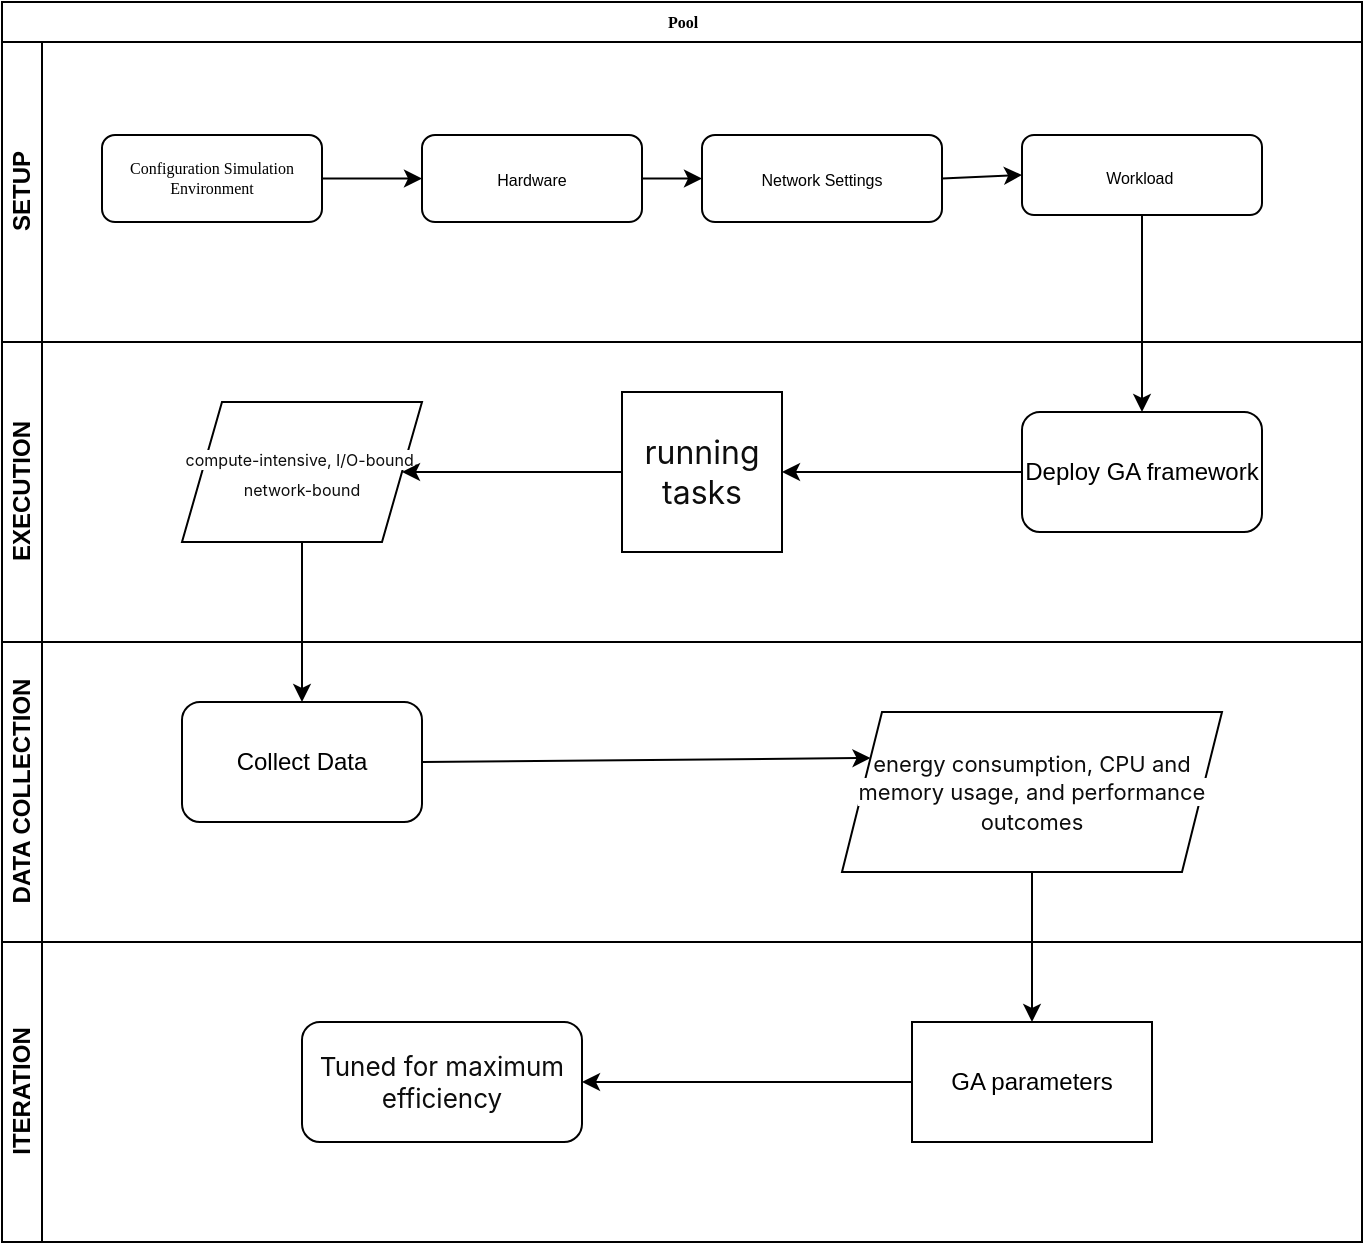 <mxfile version="24.4.9" type="github">
  <diagram name="Page-1" id="c7488fd3-1785-93aa-aadb-54a6760d102a">
    <mxGraphModel dx="906" dy="665" grid="1" gridSize="10" guides="1" tooltips="1" connect="1" arrows="1" fold="1" page="1" pageScale="1" pageWidth="1100" pageHeight="850" background="none" math="0" shadow="0">
      <root>
        <mxCell id="0" />
        <mxCell id="1" parent="0" />
        <mxCell id="2b4e8129b02d487f-1" value="Pool" style="swimlane;html=1;childLayout=stackLayout;horizontal=1;startSize=20;horizontalStack=0;rounded=0;shadow=0;labelBackgroundColor=none;strokeWidth=1;fontFamily=Verdana;fontSize=8;align=center;" parent="1" vertex="1">
          <mxGeometry x="180" y="70" width="680" height="470" as="geometry" />
        </mxCell>
        <mxCell id="2b4e8129b02d487f-2" value="SETUP" style="swimlane;html=1;startSize=20;horizontal=0;" parent="2b4e8129b02d487f-1" vertex="1">
          <mxGeometry y="20" width="680" height="150" as="geometry" />
        </mxCell>
        <mxCell id="WucNrbGAcmBeeitKvMHa-44" value="" style="edgeStyle=orthogonalEdgeStyle;rounded=0;orthogonalLoop=1;jettySize=auto;html=1;" edge="1" parent="2b4e8129b02d487f-2" source="2b4e8129b02d487f-6" target="WucNrbGAcmBeeitKvMHa-10">
          <mxGeometry relative="1" as="geometry" />
        </mxCell>
        <mxCell id="2b4e8129b02d487f-6" value="Configuration Simulation Environment" style="rounded=1;whiteSpace=wrap;html=1;shadow=0;labelBackgroundColor=none;strokeWidth=1;fontFamily=Verdana;fontSize=8;align=center;" parent="2b4e8129b02d487f-2" vertex="1">
          <mxGeometry x="50" y="46.5" width="110" height="43.5" as="geometry" />
        </mxCell>
        <mxCell id="WucNrbGAcmBeeitKvMHa-10" value="&lt;font style=&quot;font-size: 8px;&quot;&gt;Hardware&lt;/font&gt;" style="rounded=1;whiteSpace=wrap;html=1;" vertex="1" parent="2b4e8129b02d487f-2">
          <mxGeometry x="210" y="46.5" width="110" height="43.5" as="geometry" />
        </mxCell>
        <mxCell id="WucNrbGAcmBeeitKvMHa-41" value="&lt;font style=&quot;font-size: 8px;&quot;&gt;Network Settings&lt;/font&gt;" style="rounded=1;whiteSpace=wrap;html=1;" vertex="1" parent="2b4e8129b02d487f-2">
          <mxGeometry x="350" y="46.5" width="120" height="43.5" as="geometry" />
        </mxCell>
        <mxCell id="WucNrbGAcmBeeitKvMHa-42" value="&lt;font style=&quot;font-size: 8px;&quot;&gt;Workload&amp;nbsp;&lt;/font&gt;" style="rounded=1;whiteSpace=wrap;html=1;" vertex="1" parent="2b4e8129b02d487f-2">
          <mxGeometry x="510" y="46.5" width="120" height="40" as="geometry" />
        </mxCell>
        <mxCell id="WucNrbGAcmBeeitKvMHa-45" value="" style="endArrow=classic;html=1;rounded=0;exitX=1;exitY=0.5;exitDx=0;exitDy=0;entryX=0;entryY=0.5;entryDx=0;entryDy=0;" edge="1" parent="2b4e8129b02d487f-2" source="WucNrbGAcmBeeitKvMHa-10" target="WucNrbGAcmBeeitKvMHa-41">
          <mxGeometry width="50" height="50" relative="1" as="geometry">
            <mxPoint x="260" y="320" as="sourcePoint" />
            <mxPoint x="310" y="270" as="targetPoint" />
          </mxGeometry>
        </mxCell>
        <mxCell id="WucNrbGAcmBeeitKvMHa-47" value="" style="endArrow=classic;html=1;rounded=0;exitX=1;exitY=0.5;exitDx=0;exitDy=0;entryX=0;entryY=0.5;entryDx=0;entryDy=0;" edge="1" parent="2b4e8129b02d487f-2" source="WucNrbGAcmBeeitKvMHa-41" target="WucNrbGAcmBeeitKvMHa-42">
          <mxGeometry width="50" height="50" relative="1" as="geometry">
            <mxPoint x="260" y="320" as="sourcePoint" />
            <mxPoint x="310" y="270" as="targetPoint" />
          </mxGeometry>
        </mxCell>
        <mxCell id="2b4e8129b02d487f-3" value="EXECUTION" style="swimlane;html=1;startSize=20;horizontal=0;" parent="2b4e8129b02d487f-1" vertex="1">
          <mxGeometry y="170" width="680" height="150" as="geometry" />
        </mxCell>
        <mxCell id="WucNrbGAcmBeeitKvMHa-48" value="Deploy GA framework" style="rounded=1;whiteSpace=wrap;html=1;" vertex="1" parent="2b4e8129b02d487f-3">
          <mxGeometry x="510" y="35" width="120" height="60" as="geometry" />
        </mxCell>
        <mxCell id="WucNrbGAcmBeeitKvMHa-49" value="&lt;span style=&quot;color: rgb(13, 13, 13); font-family: ui-sans-serif, -apple-system, system-ui, &amp;quot;Segoe UI&amp;quot;, Roboto, Ubuntu, Cantarell, &amp;quot;Noto Sans&amp;quot;, sans-serif, Helvetica, &amp;quot;Apple Color Emoji&amp;quot;, Arial, &amp;quot;Segoe UI Emoji&amp;quot;, &amp;quot;Segoe UI Symbol&amp;quot;; font-size: 16px; text-align: left; white-space-collapse: preserve; background-color: rgb(255, 255, 255);&quot;&gt;running tasks&lt;/span&gt;" style="whiteSpace=wrap;html=1;aspect=fixed;" vertex="1" parent="2b4e8129b02d487f-3">
          <mxGeometry x="310" y="25" width="80" height="80" as="geometry" />
        </mxCell>
        <mxCell id="WucNrbGAcmBeeitKvMHa-51" value="" style="endArrow=classic;html=1;rounded=0;exitX=0;exitY=0.5;exitDx=0;exitDy=0;entryX=1;entryY=0.5;entryDx=0;entryDy=0;" edge="1" parent="2b4e8129b02d487f-3" source="WucNrbGAcmBeeitKvMHa-48" target="WucNrbGAcmBeeitKvMHa-49">
          <mxGeometry width="50" height="50" relative="1" as="geometry">
            <mxPoint x="260" y="120" as="sourcePoint" />
            <mxPoint x="310" y="70" as="targetPoint" />
          </mxGeometry>
        </mxCell>
        <mxCell id="WucNrbGAcmBeeitKvMHa-53" value="&lt;span style=&quot;color: rgb(13, 13, 13); font-family: ui-sans-serif, -apple-system, system-ui, &amp;quot;Segoe UI&amp;quot;, Roboto, Ubuntu, Cantarell, &amp;quot;Noto Sans&amp;quot;, sans-serif, Helvetica, &amp;quot;Apple Color Emoji&amp;quot;, Arial, &amp;quot;Segoe UI Emoji&amp;quot;, &amp;quot;Segoe UI Symbol&amp;quot;; white-space-collapse: preserve; background-color: rgb(255, 255, 255); font-size: 8px;&quot;&gt;compute-intensive, I/O-bound, network-bound&lt;/span&gt;" style="shape=parallelogram;perimeter=parallelogramPerimeter;whiteSpace=wrap;html=1;fixedSize=1;align=center;" vertex="1" parent="2b4e8129b02d487f-3">
          <mxGeometry x="90" y="30" width="120" height="70" as="geometry" />
        </mxCell>
        <mxCell id="WucNrbGAcmBeeitKvMHa-54" value="" style="endArrow=classic;html=1;rounded=0;exitX=0;exitY=0.5;exitDx=0;exitDy=0;entryX=1;entryY=0.5;entryDx=0;entryDy=0;" edge="1" parent="2b4e8129b02d487f-3" source="WucNrbGAcmBeeitKvMHa-49" target="WucNrbGAcmBeeitKvMHa-53">
          <mxGeometry width="50" height="50" relative="1" as="geometry">
            <mxPoint x="260" y="150" as="sourcePoint" />
            <mxPoint x="310" y="100" as="targetPoint" />
          </mxGeometry>
        </mxCell>
        <mxCell id="2b4e8129b02d487f-4" value="DATA COLLECTION" style="swimlane;html=1;startSize=20;horizontal=0;" parent="2b4e8129b02d487f-1" vertex="1">
          <mxGeometry y="320" width="680" height="150" as="geometry" />
        </mxCell>
        <mxCell id="WucNrbGAcmBeeitKvMHa-56" value="Collect Data" style="rounded=1;whiteSpace=wrap;html=1;" vertex="1" parent="2b4e8129b02d487f-4">
          <mxGeometry x="90" y="30" width="120" height="60" as="geometry" />
        </mxCell>
        <mxCell id="WucNrbGAcmBeeitKvMHa-57" value="&lt;div style=&quot;&quot;&gt;&lt;span style=&quot;background-color: rgb(255, 255, 255); color: rgb(13, 13, 13); font-family: ui-sans-serif, -apple-system, system-ui, &amp;quot;Segoe UI&amp;quot;, Roboto, Ubuntu, Cantarell, &amp;quot;Noto Sans&amp;quot;, sans-serif, Helvetica, &amp;quot;Apple Color Emoji&amp;quot;, Arial, &amp;quot;Segoe UI Emoji&amp;quot;, &amp;quot;Segoe UI Symbol&amp;quot;; font-size: 11px; white-space-collapse: preserve;&quot;&gt;energy consumption, CPU and memory usage, and performance outcomes&lt;/span&gt;&lt;/div&gt;" style="shape=parallelogram;perimeter=parallelogramPerimeter;whiteSpace=wrap;html=1;fixedSize=1;align=center;" vertex="1" parent="2b4e8129b02d487f-4">
          <mxGeometry x="420" y="35" width="190" height="80" as="geometry" />
        </mxCell>
        <mxCell id="WucNrbGAcmBeeitKvMHa-59" value="" style="endArrow=classic;html=1;rounded=0;exitX=1;exitY=0.5;exitDx=0;exitDy=0;entryX=0;entryY=0.25;entryDx=0;entryDy=0;" edge="1" parent="2b4e8129b02d487f-4" source="WucNrbGAcmBeeitKvMHa-56" target="WucNrbGAcmBeeitKvMHa-57">
          <mxGeometry width="50" height="50" relative="1" as="geometry">
            <mxPoint x="260" y="40" as="sourcePoint" />
            <mxPoint x="310" y="-10" as="targetPoint" />
          </mxGeometry>
        </mxCell>
        <mxCell id="WucNrbGAcmBeeitKvMHa-50" value="" style="endArrow=classic;html=1;rounded=0;exitX=0.5;exitY=1;exitDx=0;exitDy=0;entryX=0.5;entryY=0;entryDx=0;entryDy=0;" edge="1" parent="2b4e8129b02d487f-1" source="WucNrbGAcmBeeitKvMHa-42" target="WucNrbGAcmBeeitKvMHa-48">
          <mxGeometry width="50" height="50" relative="1" as="geometry">
            <mxPoint x="260" y="290" as="sourcePoint" />
            <mxPoint x="310" y="240" as="targetPoint" />
          </mxGeometry>
        </mxCell>
        <mxCell id="WucNrbGAcmBeeitKvMHa-58" value="" style="endArrow=classic;html=1;rounded=0;entryX=0.5;entryY=0;entryDx=0;entryDy=0;exitX=0.5;exitY=1;exitDx=0;exitDy=0;" edge="1" parent="2b4e8129b02d487f-1" source="WucNrbGAcmBeeitKvMHa-53" target="WucNrbGAcmBeeitKvMHa-56">
          <mxGeometry width="50" height="50" relative="1" as="geometry">
            <mxPoint x="140" y="290" as="sourcePoint" />
            <mxPoint x="310" y="310" as="targetPoint" />
          </mxGeometry>
        </mxCell>
        <mxCell id="WucNrbGAcmBeeitKvMHa-1" value="ITERATION" style="swimlane;html=1;startSize=20;horizontal=0;" vertex="1" parent="1">
          <mxGeometry x="180" y="540" width="680" height="150" as="geometry" />
        </mxCell>
        <mxCell id="WucNrbGAcmBeeitKvMHa-60" value="GA parameters" style="rounded=0;whiteSpace=wrap;html=1;" vertex="1" parent="WucNrbGAcmBeeitKvMHa-1">
          <mxGeometry x="455" y="40" width="120" height="60" as="geometry" />
        </mxCell>
        <mxCell id="WucNrbGAcmBeeitKvMHa-61" value="&lt;span style=&quot;color: rgb(13, 13, 13); font-family: ui-sans-serif, -apple-system, system-ui, &amp;quot;Segoe UI&amp;quot;, Roboto, Ubuntu, Cantarell, &amp;quot;Noto Sans&amp;quot;, sans-serif, Helvetica, &amp;quot;Apple Color Emoji&amp;quot;, Arial, &amp;quot;Segoe UI Emoji&amp;quot;, &amp;quot;Segoe UI Symbol&amp;quot;; text-align: left; white-space-collapse: preserve; background-color: rgb(255, 255, 255);&quot;&gt;&lt;font style=&quot;font-size: 13px;&quot;&gt;Tuned for maximum efficiency&lt;/font&gt;&lt;/span&gt;" style="rounded=1;whiteSpace=wrap;html=1;" vertex="1" parent="WucNrbGAcmBeeitKvMHa-1">
          <mxGeometry x="150" y="40" width="140" height="60" as="geometry" />
        </mxCell>
        <mxCell id="WucNrbGAcmBeeitKvMHa-63" value="" style="endArrow=classic;html=1;rounded=0;exitX=0;exitY=0.5;exitDx=0;exitDy=0;entryX=1;entryY=0.5;entryDx=0;entryDy=0;" edge="1" parent="WucNrbGAcmBeeitKvMHa-1" source="WucNrbGAcmBeeitKvMHa-60" target="WucNrbGAcmBeeitKvMHa-61">
          <mxGeometry width="50" height="50" relative="1" as="geometry">
            <mxPoint x="260" y="-120" as="sourcePoint" />
            <mxPoint x="310" y="-170" as="targetPoint" />
          </mxGeometry>
        </mxCell>
        <mxCell id="WucNrbGAcmBeeitKvMHa-62" value="" style="endArrow=classic;html=1;rounded=0;exitX=0.5;exitY=1;exitDx=0;exitDy=0;entryX=0.5;entryY=0;entryDx=0;entryDy=0;" edge="1" parent="1" source="WucNrbGAcmBeeitKvMHa-57" target="WucNrbGAcmBeeitKvMHa-60">
          <mxGeometry width="50" height="50" relative="1" as="geometry">
            <mxPoint x="440" y="420" as="sourcePoint" />
            <mxPoint x="490" y="370" as="targetPoint" />
          </mxGeometry>
        </mxCell>
      </root>
    </mxGraphModel>
  </diagram>
</mxfile>
